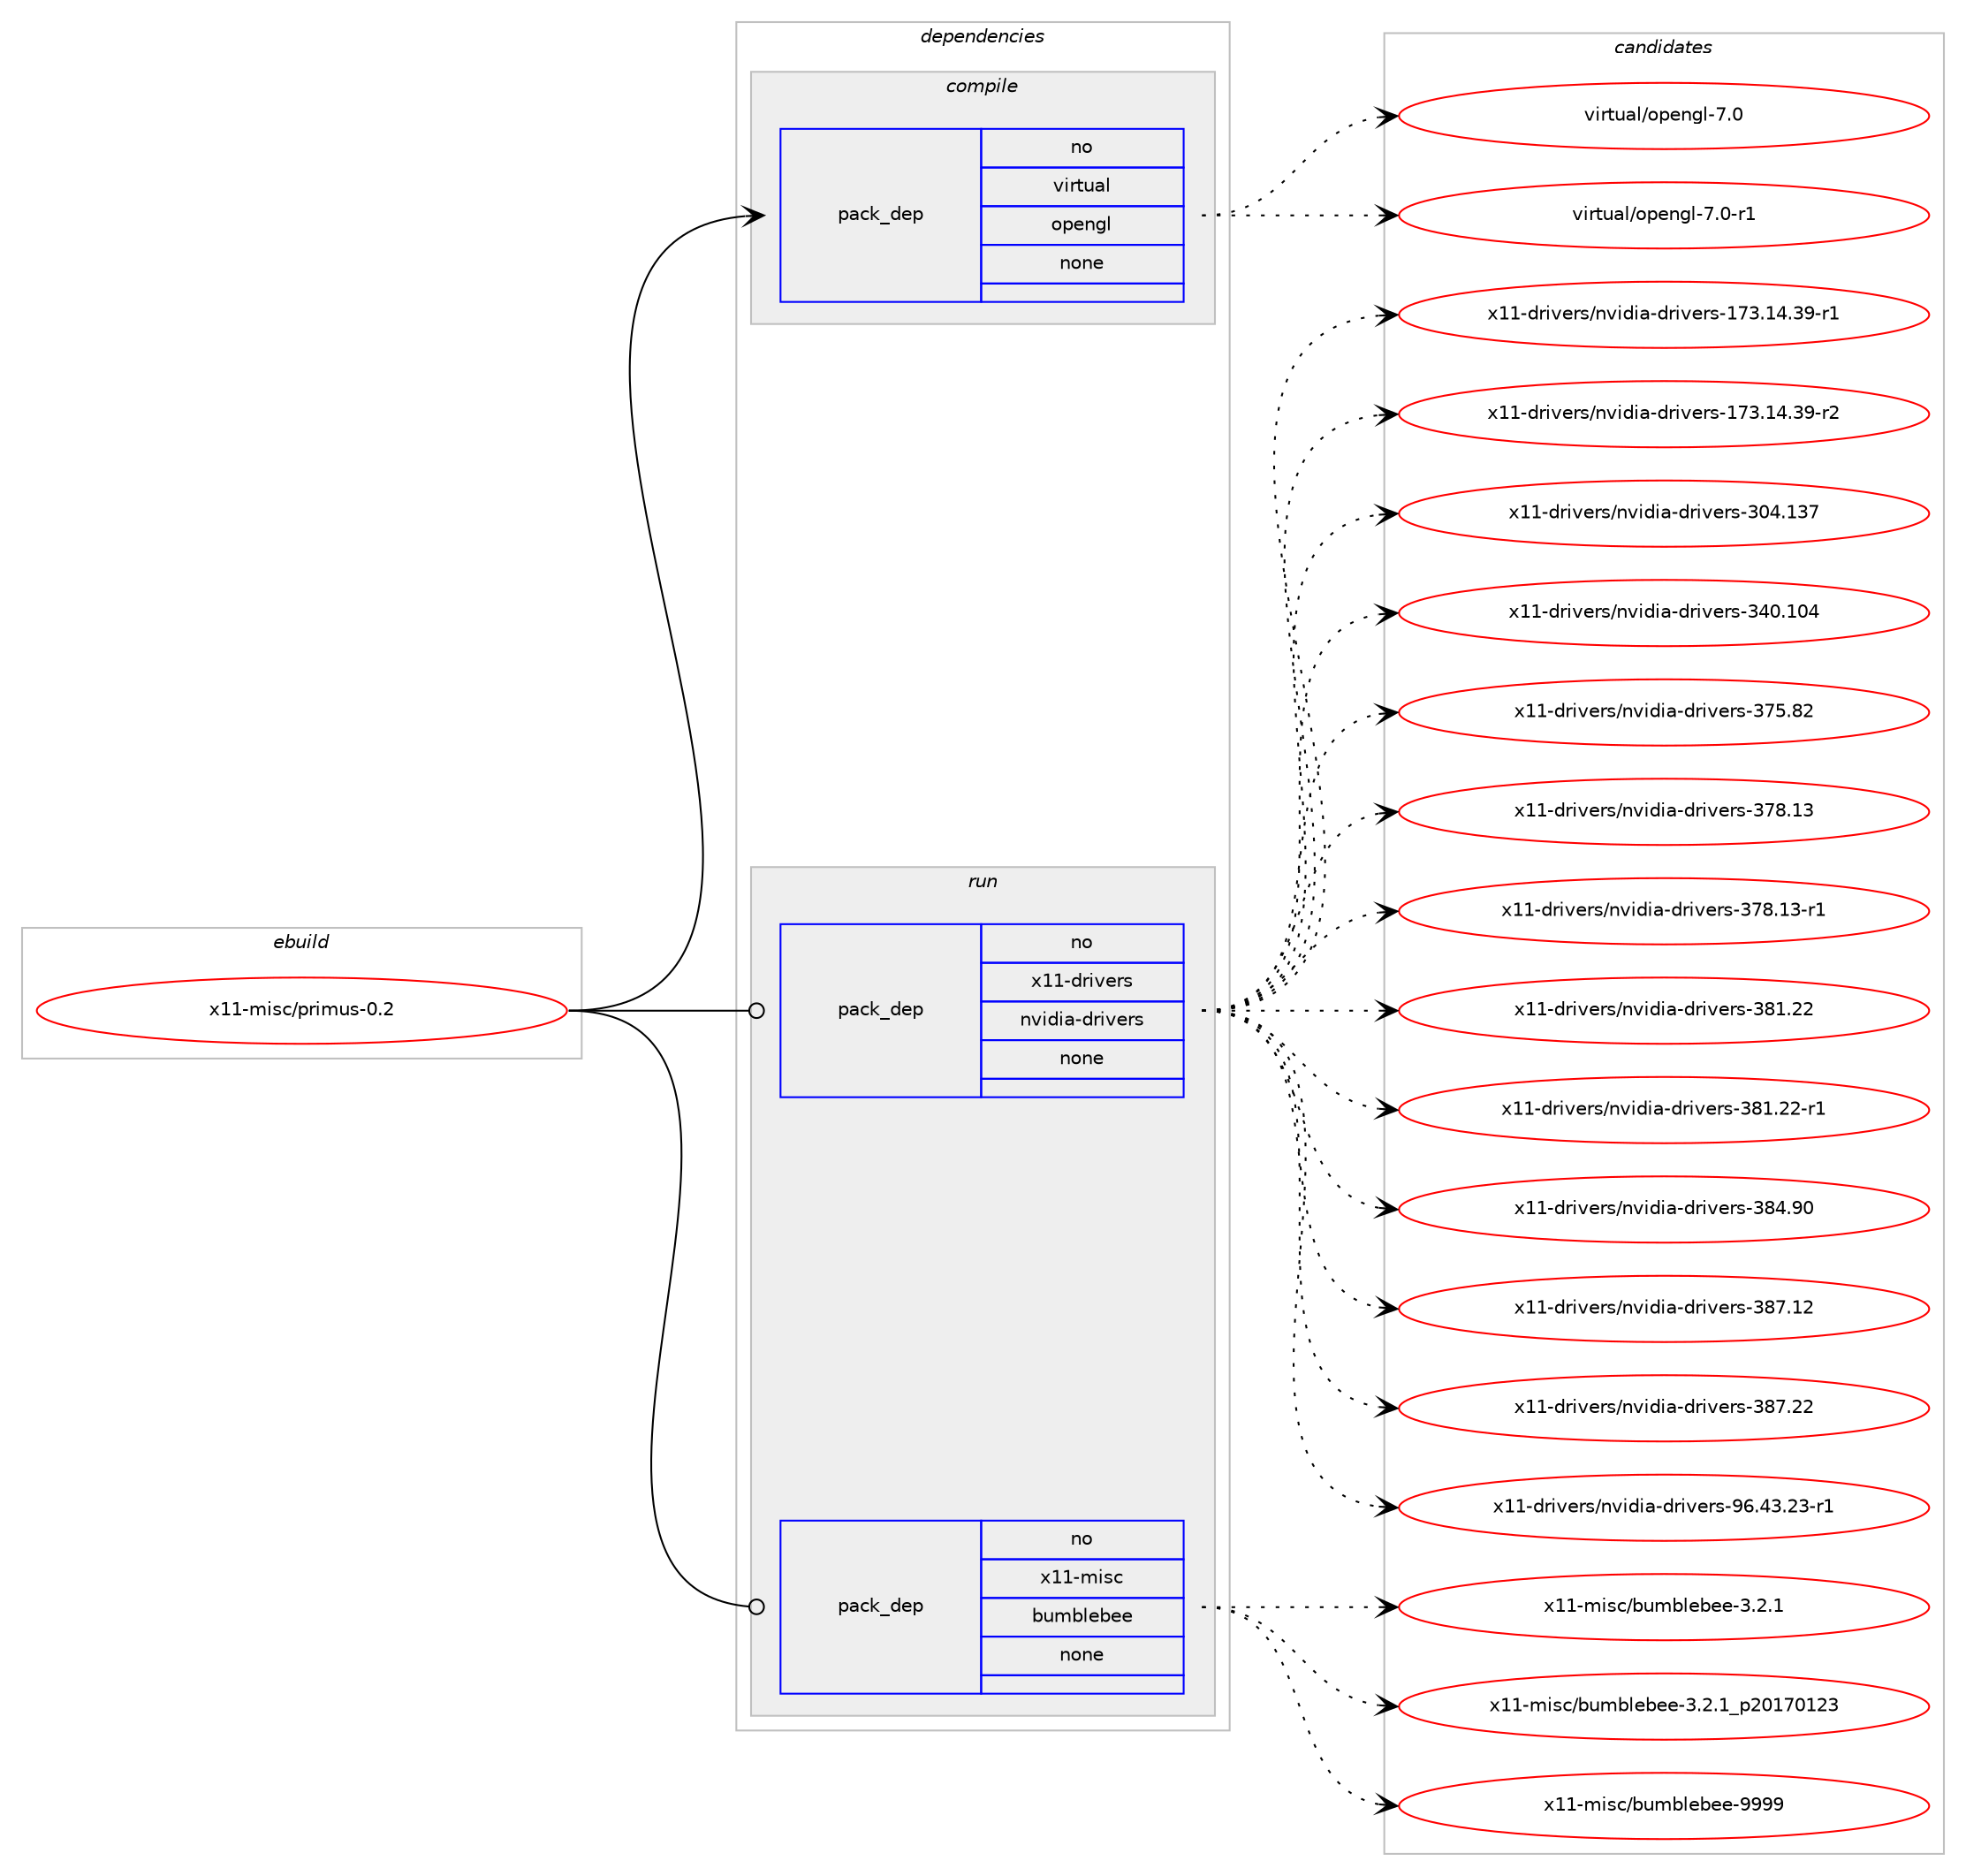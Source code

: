 digraph prolog {

# *************
# Graph options
# *************

newrank=true;
concentrate=true;
compound=true;
graph [rankdir=LR,fontname=Helvetica,fontsize=10,ranksep=1.5];#, ranksep=2.5, nodesep=0.2];
edge  [arrowhead=vee];
node  [fontname=Helvetica,fontsize=10];

# **********
# The ebuild
# **********

subgraph cluster_leftcol {
color=gray;
rank=same;
label=<<i>ebuild</i>>;
id [label="x11-misc/primus-0.2", color=red, width=4, href="../x11-misc/primus-0.2.svg"];
}

# ****************
# The dependencies
# ****************

subgraph cluster_midcol {
color=gray;
label=<<i>dependencies</i>>;
subgraph cluster_compile {
fillcolor="#eeeeee";
style=filled;
label=<<i>compile</i>>;
subgraph pack390492 {
dependency523531 [label=<<TABLE BORDER="0" CELLBORDER="1" CELLSPACING="0" CELLPADDING="4" WIDTH="220"><TR><TD ROWSPAN="6" CELLPADDING="30">pack_dep</TD></TR><TR><TD WIDTH="110">no</TD></TR><TR><TD>virtual</TD></TR><TR><TD>opengl</TD></TR><TR><TD>none</TD></TR><TR><TD></TD></TR></TABLE>>, shape=none, color=blue];
}
id:e -> dependency523531:w [weight=20,style="solid",arrowhead="vee"];
}
subgraph cluster_compileandrun {
fillcolor="#eeeeee";
style=filled;
label=<<i>compile and run</i>>;
}
subgraph cluster_run {
fillcolor="#eeeeee";
style=filled;
label=<<i>run</i>>;
subgraph pack390493 {
dependency523532 [label=<<TABLE BORDER="0" CELLBORDER="1" CELLSPACING="0" CELLPADDING="4" WIDTH="220"><TR><TD ROWSPAN="6" CELLPADDING="30">pack_dep</TD></TR><TR><TD WIDTH="110">no</TD></TR><TR><TD>x11-drivers</TD></TR><TR><TD>nvidia-drivers</TD></TR><TR><TD>none</TD></TR><TR><TD></TD></TR></TABLE>>, shape=none, color=blue];
}
id:e -> dependency523532:w [weight=20,style="solid",arrowhead="odot"];
subgraph pack390494 {
dependency523533 [label=<<TABLE BORDER="0" CELLBORDER="1" CELLSPACING="0" CELLPADDING="4" WIDTH="220"><TR><TD ROWSPAN="6" CELLPADDING="30">pack_dep</TD></TR><TR><TD WIDTH="110">no</TD></TR><TR><TD>x11-misc</TD></TR><TR><TD>bumblebee</TD></TR><TR><TD>none</TD></TR><TR><TD></TD></TR></TABLE>>, shape=none, color=blue];
}
id:e -> dependency523533:w [weight=20,style="solid",arrowhead="odot"];
}
}

# **************
# The candidates
# **************

subgraph cluster_choices {
rank=same;
color=gray;
label=<<i>candidates</i>>;

subgraph choice390492 {
color=black;
nodesep=1;
choice118105114116117971084711111210111010310845554648 [label="virtual/opengl-7.0", color=red, width=4,href="../virtual/opengl-7.0.svg"];
choice1181051141161179710847111112101110103108455546484511449 [label="virtual/opengl-7.0-r1", color=red, width=4,href="../virtual/opengl-7.0-r1.svg"];
dependency523531:e -> choice118105114116117971084711111210111010310845554648:w [style=dotted,weight="100"];
dependency523531:e -> choice1181051141161179710847111112101110103108455546484511449:w [style=dotted,weight="100"];
}
subgraph choice390493 {
color=black;
nodesep=1;
choice120494945100114105118101114115471101181051001059745100114105118101114115454955514649524651574511449 [label="x11-drivers/nvidia-drivers-173.14.39-r1", color=red, width=4,href="../x11-drivers/nvidia-drivers-173.14.39-r1.svg"];
choice120494945100114105118101114115471101181051001059745100114105118101114115454955514649524651574511450 [label="x11-drivers/nvidia-drivers-173.14.39-r2", color=red, width=4,href="../x11-drivers/nvidia-drivers-173.14.39-r2.svg"];
choice1204949451001141051181011141154711011810510010597451001141051181011141154551485246495155 [label="x11-drivers/nvidia-drivers-304.137", color=red, width=4,href="../x11-drivers/nvidia-drivers-304.137.svg"];
choice1204949451001141051181011141154711011810510010597451001141051181011141154551524846494852 [label="x11-drivers/nvidia-drivers-340.104", color=red, width=4,href="../x11-drivers/nvidia-drivers-340.104.svg"];
choice12049494510011410511810111411547110118105100105974510011410511810111411545515553465650 [label="x11-drivers/nvidia-drivers-375.82", color=red, width=4,href="../x11-drivers/nvidia-drivers-375.82.svg"];
choice12049494510011410511810111411547110118105100105974510011410511810111411545515556464951 [label="x11-drivers/nvidia-drivers-378.13", color=red, width=4,href="../x11-drivers/nvidia-drivers-378.13.svg"];
choice120494945100114105118101114115471101181051001059745100114105118101114115455155564649514511449 [label="x11-drivers/nvidia-drivers-378.13-r1", color=red, width=4,href="../x11-drivers/nvidia-drivers-378.13-r1.svg"];
choice12049494510011410511810111411547110118105100105974510011410511810111411545515649465050 [label="x11-drivers/nvidia-drivers-381.22", color=red, width=4,href="../x11-drivers/nvidia-drivers-381.22.svg"];
choice120494945100114105118101114115471101181051001059745100114105118101114115455156494650504511449 [label="x11-drivers/nvidia-drivers-381.22-r1", color=red, width=4,href="../x11-drivers/nvidia-drivers-381.22-r1.svg"];
choice12049494510011410511810111411547110118105100105974510011410511810111411545515652465748 [label="x11-drivers/nvidia-drivers-384.90", color=red, width=4,href="../x11-drivers/nvidia-drivers-384.90.svg"];
choice12049494510011410511810111411547110118105100105974510011410511810111411545515655464950 [label="x11-drivers/nvidia-drivers-387.12", color=red, width=4,href="../x11-drivers/nvidia-drivers-387.12.svg"];
choice12049494510011410511810111411547110118105100105974510011410511810111411545515655465050 [label="x11-drivers/nvidia-drivers-387.22", color=red, width=4,href="../x11-drivers/nvidia-drivers-387.22.svg"];
choice1204949451001141051181011141154711011810510010597451001141051181011141154557544652514650514511449 [label="x11-drivers/nvidia-drivers-96.43.23-r1", color=red, width=4,href="../x11-drivers/nvidia-drivers-96.43.23-r1.svg"];
dependency523532:e -> choice120494945100114105118101114115471101181051001059745100114105118101114115454955514649524651574511449:w [style=dotted,weight="100"];
dependency523532:e -> choice120494945100114105118101114115471101181051001059745100114105118101114115454955514649524651574511450:w [style=dotted,weight="100"];
dependency523532:e -> choice1204949451001141051181011141154711011810510010597451001141051181011141154551485246495155:w [style=dotted,weight="100"];
dependency523532:e -> choice1204949451001141051181011141154711011810510010597451001141051181011141154551524846494852:w [style=dotted,weight="100"];
dependency523532:e -> choice12049494510011410511810111411547110118105100105974510011410511810111411545515553465650:w [style=dotted,weight="100"];
dependency523532:e -> choice12049494510011410511810111411547110118105100105974510011410511810111411545515556464951:w [style=dotted,weight="100"];
dependency523532:e -> choice120494945100114105118101114115471101181051001059745100114105118101114115455155564649514511449:w [style=dotted,weight="100"];
dependency523532:e -> choice12049494510011410511810111411547110118105100105974510011410511810111411545515649465050:w [style=dotted,weight="100"];
dependency523532:e -> choice120494945100114105118101114115471101181051001059745100114105118101114115455156494650504511449:w [style=dotted,weight="100"];
dependency523532:e -> choice12049494510011410511810111411547110118105100105974510011410511810111411545515652465748:w [style=dotted,weight="100"];
dependency523532:e -> choice12049494510011410511810111411547110118105100105974510011410511810111411545515655464950:w [style=dotted,weight="100"];
dependency523532:e -> choice12049494510011410511810111411547110118105100105974510011410511810111411545515655465050:w [style=dotted,weight="100"];
dependency523532:e -> choice1204949451001141051181011141154711011810510010597451001141051181011141154557544652514650514511449:w [style=dotted,weight="100"];
}
subgraph choice390494 {
color=black;
nodesep=1;
choice1204949451091051159947981171099810810198101101455146504649 [label="x11-misc/bumblebee-3.2.1", color=red, width=4,href="../x11-misc/bumblebee-3.2.1.svg"];
choice1204949451091051159947981171099810810198101101455146504649951125048495548495051 [label="x11-misc/bumblebee-3.2.1_p20170123", color=red, width=4,href="../x11-misc/bumblebee-3.2.1_p20170123.svg"];
choice12049494510910511599479811710998108101981011014557575757 [label="x11-misc/bumblebee-9999", color=red, width=4,href="../x11-misc/bumblebee-9999.svg"];
dependency523533:e -> choice1204949451091051159947981171099810810198101101455146504649:w [style=dotted,weight="100"];
dependency523533:e -> choice1204949451091051159947981171099810810198101101455146504649951125048495548495051:w [style=dotted,weight="100"];
dependency523533:e -> choice12049494510910511599479811710998108101981011014557575757:w [style=dotted,weight="100"];
}
}

}
